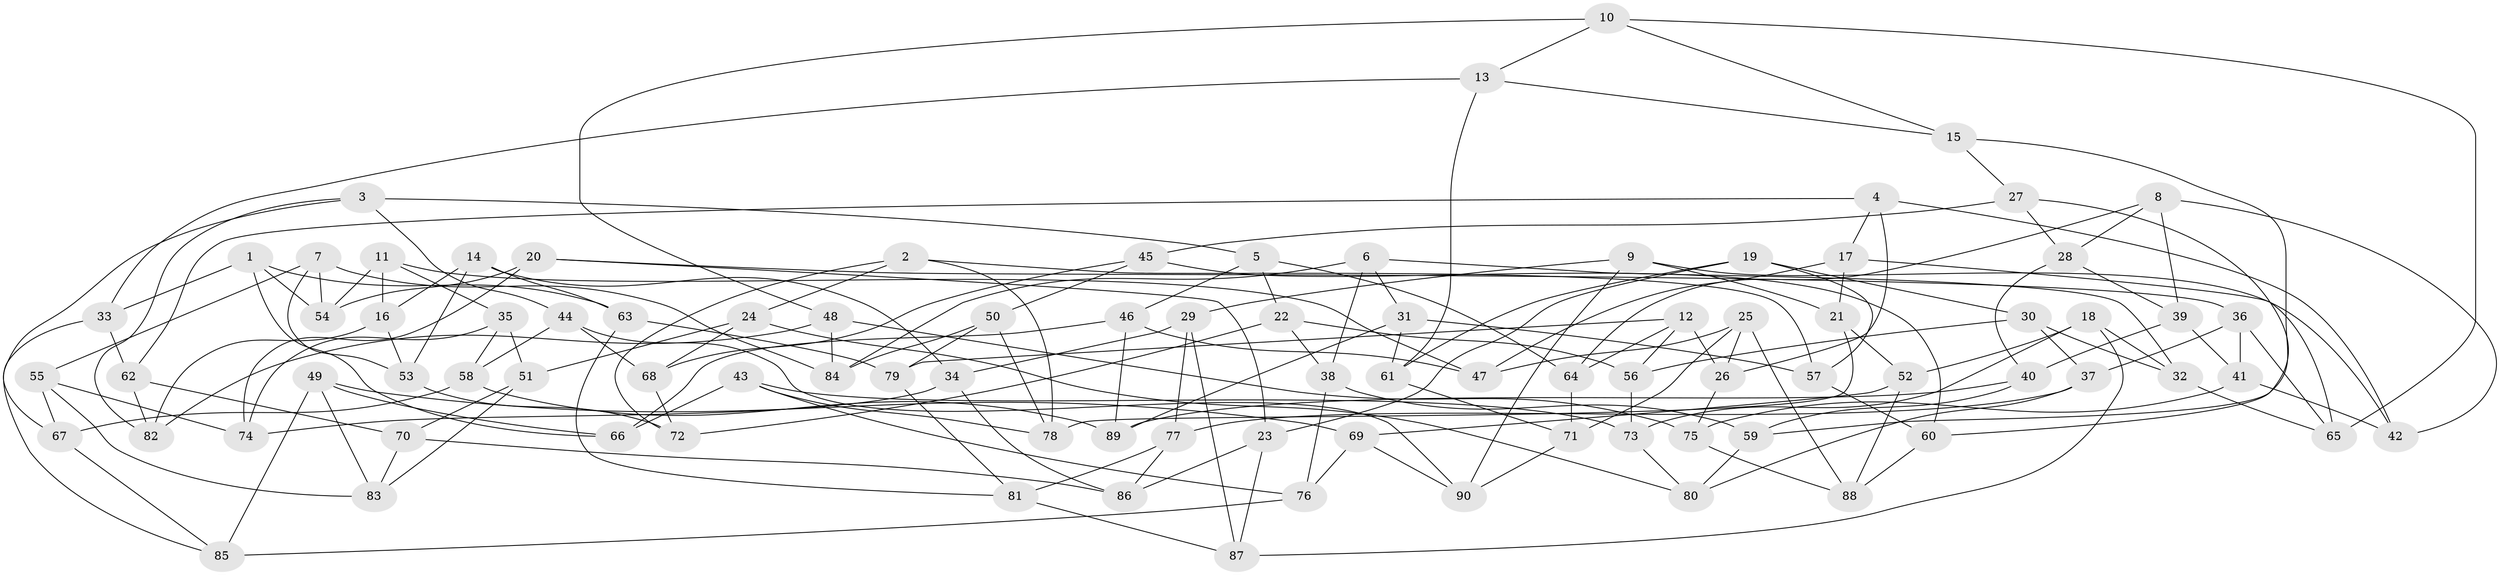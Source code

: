 // Generated by graph-tools (version 1.1) at 2025/11/02/27/25 16:11:51]
// undirected, 90 vertices, 180 edges
graph export_dot {
graph [start="1"]
  node [color=gray90,style=filled];
  1;
  2;
  3;
  4;
  5;
  6;
  7;
  8;
  9;
  10;
  11;
  12;
  13;
  14;
  15;
  16;
  17;
  18;
  19;
  20;
  21;
  22;
  23;
  24;
  25;
  26;
  27;
  28;
  29;
  30;
  31;
  32;
  33;
  34;
  35;
  36;
  37;
  38;
  39;
  40;
  41;
  42;
  43;
  44;
  45;
  46;
  47;
  48;
  49;
  50;
  51;
  52;
  53;
  54;
  55;
  56;
  57;
  58;
  59;
  60;
  61;
  62;
  63;
  64;
  65;
  66;
  67;
  68;
  69;
  70;
  71;
  72;
  73;
  74;
  75;
  76;
  77;
  78;
  79;
  80;
  81;
  82;
  83;
  84;
  85;
  86;
  87;
  88;
  89;
  90;
  1 -- 66;
  1 -- 63;
  1 -- 33;
  1 -- 54;
  2 -- 24;
  2 -- 78;
  2 -- 72;
  2 -- 57;
  3 -- 67;
  3 -- 5;
  3 -- 44;
  3 -- 82;
  4 -- 62;
  4 -- 26;
  4 -- 42;
  4 -- 17;
  5 -- 46;
  5 -- 64;
  5 -- 22;
  6 -- 38;
  6 -- 32;
  6 -- 31;
  6 -- 84;
  7 -- 55;
  7 -- 54;
  7 -- 84;
  7 -- 53;
  8 -- 28;
  8 -- 64;
  8 -- 39;
  8 -- 42;
  9 -- 42;
  9 -- 90;
  9 -- 21;
  9 -- 29;
  10 -- 65;
  10 -- 48;
  10 -- 13;
  10 -- 15;
  11 -- 54;
  11 -- 16;
  11 -- 47;
  11 -- 35;
  12 -- 56;
  12 -- 64;
  12 -- 26;
  12 -- 79;
  13 -- 61;
  13 -- 15;
  13 -- 33;
  14 -- 63;
  14 -- 34;
  14 -- 16;
  14 -- 53;
  15 -- 27;
  15 -- 59;
  16 -- 82;
  16 -- 53;
  17 -- 21;
  17 -- 65;
  17 -- 47;
  18 -- 73;
  18 -- 87;
  18 -- 52;
  18 -- 32;
  19 -- 23;
  19 -- 30;
  19 -- 61;
  19 -- 57;
  20 -- 36;
  20 -- 54;
  20 -- 23;
  20 -- 74;
  21 -- 52;
  21 -- 78;
  22 -- 38;
  22 -- 56;
  22 -- 72;
  23 -- 86;
  23 -- 87;
  24 -- 51;
  24 -- 68;
  24 -- 80;
  25 -- 47;
  25 -- 26;
  25 -- 88;
  25 -- 71;
  26 -- 75;
  27 -- 60;
  27 -- 45;
  27 -- 28;
  28 -- 40;
  28 -- 39;
  29 -- 34;
  29 -- 77;
  29 -- 87;
  30 -- 32;
  30 -- 56;
  30 -- 37;
  31 -- 57;
  31 -- 89;
  31 -- 61;
  32 -- 65;
  33 -- 62;
  33 -- 85;
  34 -- 86;
  34 -- 74;
  35 -- 74;
  35 -- 51;
  35 -- 58;
  36 -- 65;
  36 -- 41;
  36 -- 37;
  37 -- 80;
  37 -- 77;
  38 -- 76;
  38 -- 59;
  39 -- 40;
  39 -- 41;
  40 -- 89;
  40 -- 59;
  41 -- 42;
  41 -- 75;
  43 -- 78;
  43 -- 66;
  43 -- 73;
  43 -- 76;
  44 -- 90;
  44 -- 58;
  44 -- 68;
  45 -- 50;
  45 -- 60;
  45 -- 68;
  46 -- 47;
  46 -- 89;
  46 -- 66;
  48 -- 75;
  48 -- 82;
  48 -- 84;
  49 -- 66;
  49 -- 83;
  49 -- 69;
  49 -- 85;
  50 -- 79;
  50 -- 78;
  50 -- 84;
  51 -- 83;
  51 -- 70;
  52 -- 69;
  52 -- 88;
  53 -- 72;
  55 -- 83;
  55 -- 74;
  55 -- 67;
  56 -- 73;
  57 -- 60;
  58 -- 89;
  58 -- 67;
  59 -- 80;
  60 -- 88;
  61 -- 71;
  62 -- 82;
  62 -- 70;
  63 -- 79;
  63 -- 81;
  64 -- 71;
  67 -- 85;
  68 -- 72;
  69 -- 90;
  69 -- 76;
  70 -- 86;
  70 -- 83;
  71 -- 90;
  73 -- 80;
  75 -- 88;
  76 -- 85;
  77 -- 81;
  77 -- 86;
  79 -- 81;
  81 -- 87;
}
